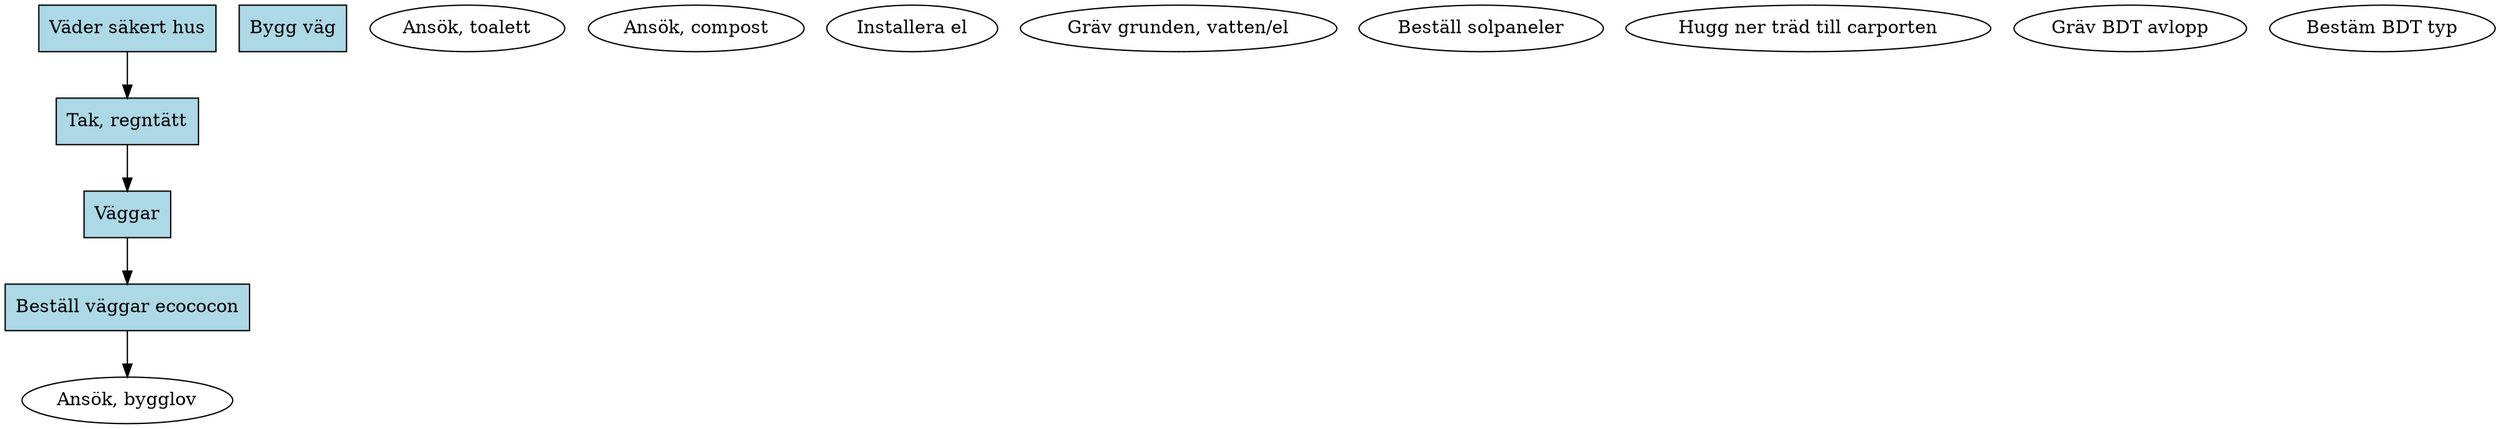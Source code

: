 digraph building_dependencies {
  // Important tasks
  node [shape=box, style=filled, fillcolor = "lightblue"];
  sealed [label="Väder säkert hus"]
  roof [label="Tak, regntätt"]
  walls [label="Väggar"]
  order_walls [label="Beställ väggar ecococon"]
  digg [label="Bygg väg"]
  // Tasks
  node [shape=ellipse, style=""]
  apply_building [label="Ansök, bygglov"]
  apply_toilet [label="Ansök, toalett"]
  apply_compost [label="Ansök, compost"]
  power [label="Installera el"]
  digg_foundation [label="Gräv grunden, vatten/el"]
  solar [label="Beställ solpaneler"]
  lumber [label="Hugg ner träd till carporten"]
  grey_water [label="Gräv BDT avlopp"]
  grey_water_decision [label="Bestäm BDT typ"]
  // Dependencies
  sealed -> roof
  roof -> walls
  walls -> order_walls
  order_walls -> apply_building
}
